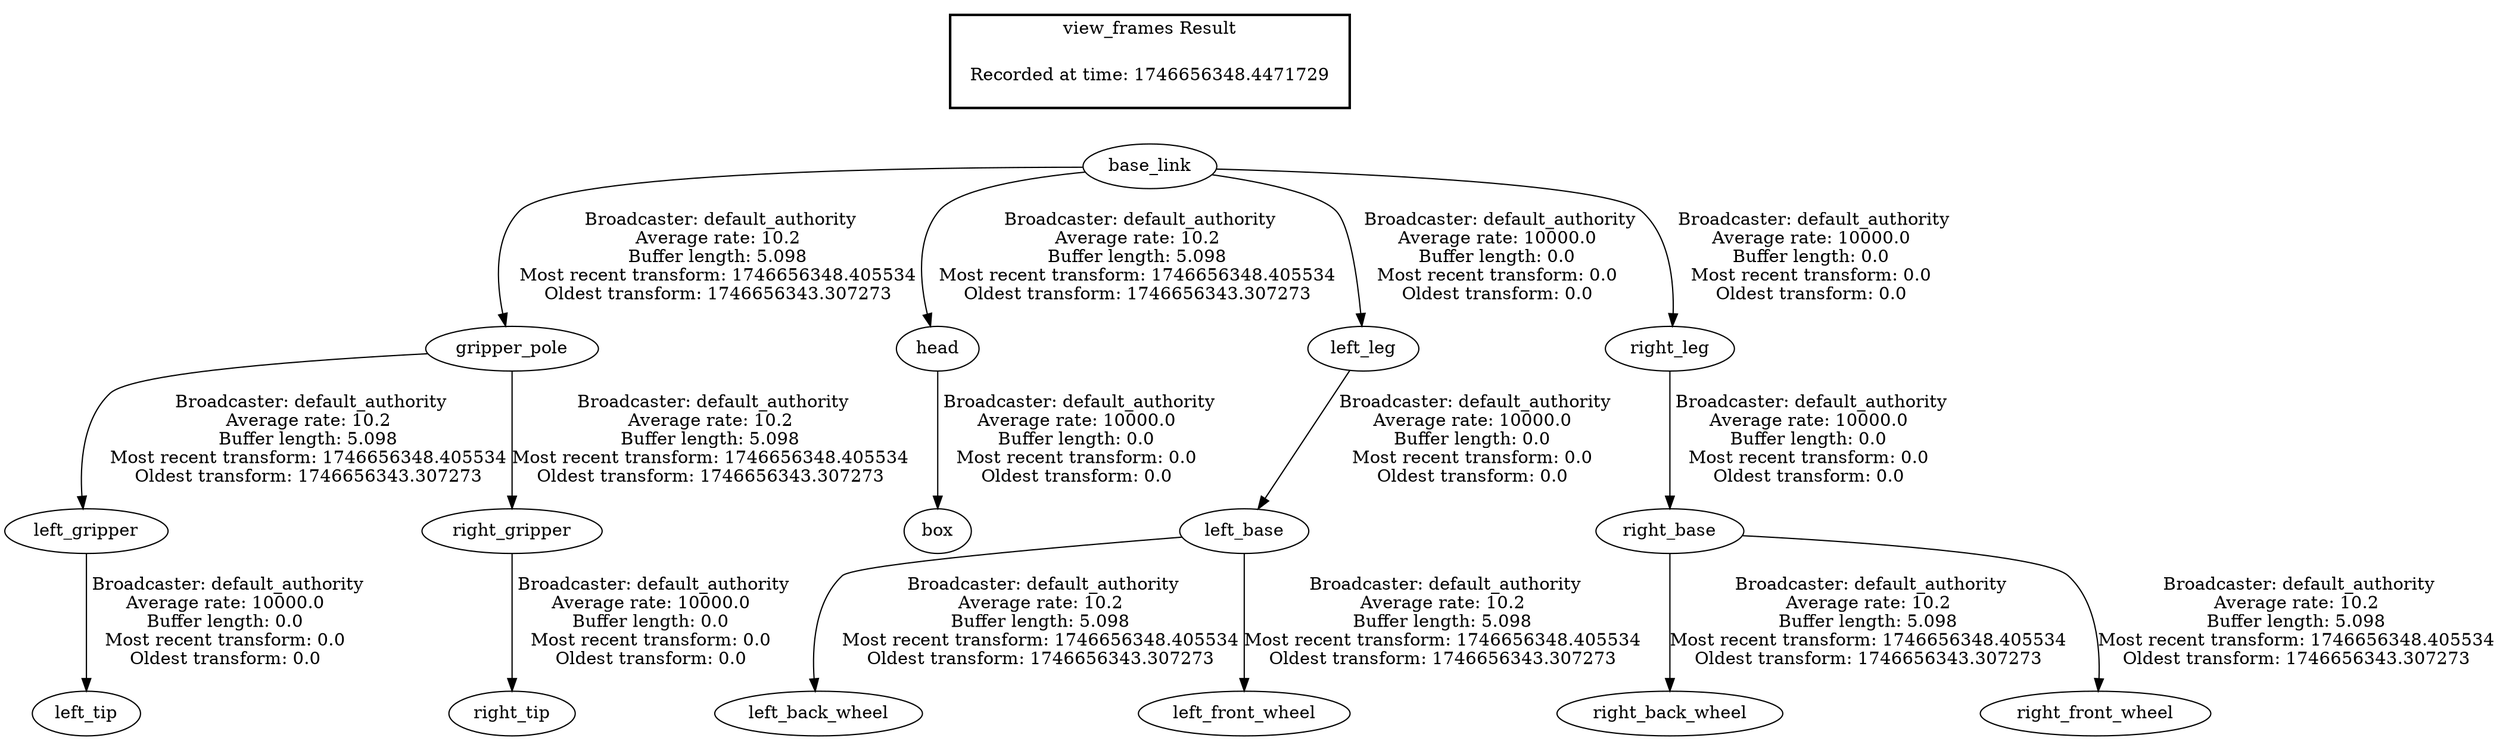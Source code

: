 digraph G {
"base_link" -> "gripper_pole"[label=" Broadcaster: default_authority\nAverage rate: 10.2\nBuffer length: 5.098\nMost recent transform: 1746656348.405534\nOldest transform: 1746656343.307273\n"];
"base_link" -> "head"[label=" Broadcaster: default_authority\nAverage rate: 10.2\nBuffer length: 5.098\nMost recent transform: 1746656348.405534\nOldest transform: 1746656343.307273\n"];
"left_base" -> "left_back_wheel"[label=" Broadcaster: default_authority\nAverage rate: 10.2\nBuffer length: 5.098\nMost recent transform: 1746656348.405534\nOldest transform: 1746656343.307273\n"];
"left_leg" -> "left_base"[label=" Broadcaster: default_authority\nAverage rate: 10000.0\nBuffer length: 0.0\nMost recent transform: 0.0\nOldest transform: 0.0\n"];
"left_base" -> "left_front_wheel"[label=" Broadcaster: default_authority\nAverage rate: 10.2\nBuffer length: 5.098\nMost recent transform: 1746656348.405534\nOldest transform: 1746656343.307273\n"];
"gripper_pole" -> "left_gripper"[label=" Broadcaster: default_authority\nAverage rate: 10.2\nBuffer length: 5.098\nMost recent transform: 1746656348.405534\nOldest transform: 1746656343.307273\n"];
"right_base" -> "right_back_wheel"[label=" Broadcaster: default_authority\nAverage rate: 10.2\nBuffer length: 5.098\nMost recent transform: 1746656348.405534\nOldest transform: 1746656343.307273\n"];
"right_leg" -> "right_base"[label=" Broadcaster: default_authority\nAverage rate: 10000.0\nBuffer length: 0.0\nMost recent transform: 0.0\nOldest transform: 0.0\n"];
"right_base" -> "right_front_wheel"[label=" Broadcaster: default_authority\nAverage rate: 10.2\nBuffer length: 5.098\nMost recent transform: 1746656348.405534\nOldest transform: 1746656343.307273\n"];
"gripper_pole" -> "right_gripper"[label=" Broadcaster: default_authority\nAverage rate: 10.2\nBuffer length: 5.098\nMost recent transform: 1746656348.405534\nOldest transform: 1746656343.307273\n"];
"base_link" -> "left_leg"[label=" Broadcaster: default_authority\nAverage rate: 10000.0\nBuffer length: 0.0\nMost recent transform: 0.0\nOldest transform: 0.0\n"];
"base_link" -> "right_leg"[label=" Broadcaster: default_authority\nAverage rate: 10000.0\nBuffer length: 0.0\nMost recent transform: 0.0\nOldest transform: 0.0\n"];
"left_gripper" -> "left_tip"[label=" Broadcaster: default_authority\nAverage rate: 10000.0\nBuffer length: 0.0\nMost recent transform: 0.0\nOldest transform: 0.0\n"];
"right_gripper" -> "right_tip"[label=" Broadcaster: default_authority\nAverage rate: 10000.0\nBuffer length: 0.0\nMost recent transform: 0.0\nOldest transform: 0.0\n"];
"head" -> "box"[label=" Broadcaster: default_authority\nAverage rate: 10000.0\nBuffer length: 0.0\nMost recent transform: 0.0\nOldest transform: 0.0\n"];
edge [style=invis];
 subgraph cluster_legend { style=bold; color=black; label ="view_frames Result";
"Recorded at time: 1746656348.4471729"[ shape=plaintext ] ;
}->"base_link";
}